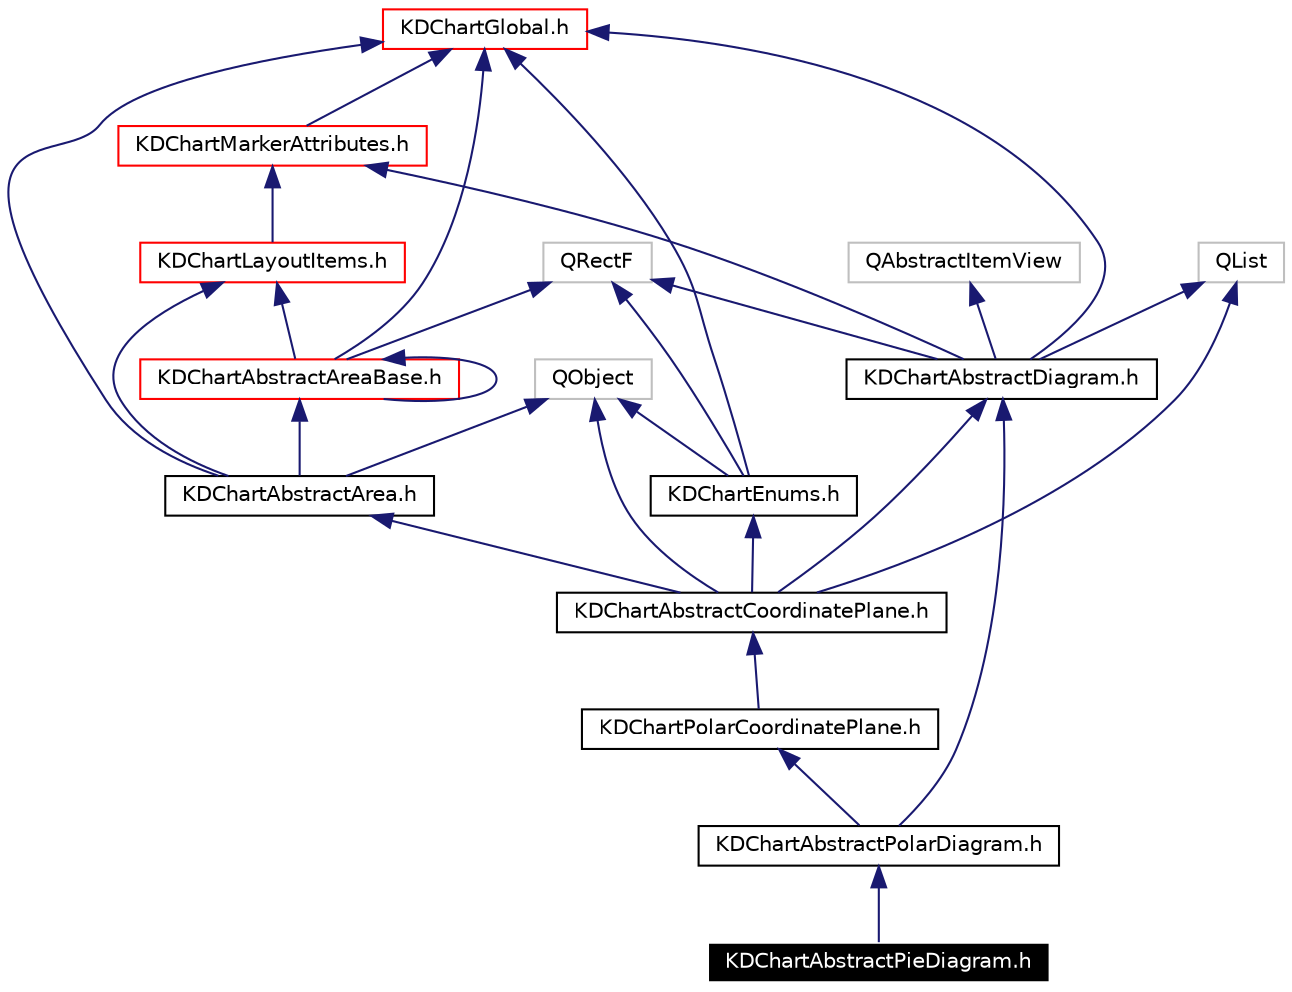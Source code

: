 digraph G
{
  edge [fontname="Helvetica",fontsize=10,labelfontname="Helvetica",labelfontsize=10];
  node [fontname="Helvetica",fontsize=10,shape=record];
  Node691 [label="KDChartAbstractPieDiagram.h",height=0.2,width=0.4,color="white", fillcolor="black", style="filled" fontcolor="white"];
  Node692 -> Node691 [dir=back,color="midnightblue",fontsize=10,style="solid",fontname="Helvetica"];
  Node692 [label="KDChartAbstractPolarDiagram.h",height=0.2,width=0.4,color="black",URL="$_k_d_chart_abstract_polar_diagram_8h.html"];
  Node693 -> Node692 [dir=back,color="midnightblue",fontsize=10,style="solid",fontname="Helvetica"];
  Node693 [label="KDChartPolarCoordinatePlane.h",height=0.2,width=0.4,color="black",URL="$_k_d_chart_polar_coordinate_plane_8h.html"];
  Node694 -> Node693 [dir=back,color="midnightblue",fontsize=10,style="solid",fontname="Helvetica"];
  Node694 [label="KDChartAbstractCoordinatePlane.h",height=0.2,width=0.4,color="black",URL="$_k_d_chart_abstract_coordinate_plane_8h.html"];
  Node695 -> Node694 [dir=back,color="midnightblue",fontsize=10,style="solid",fontname="Helvetica"];
  Node695 [label="QObject",height=0.2,width=0.4,color="grey75"];
  Node696 -> Node694 [dir=back,color="midnightblue",fontsize=10,style="solid",fontname="Helvetica"];
  Node696 [label="QList",height=0.2,width=0.4,color="grey75"];
  Node697 -> Node694 [dir=back,color="midnightblue",fontsize=10,style="solid",fontname="Helvetica"];
  Node697 [label="KDChartAbstractArea.h",height=0.2,width=0.4,color="black",URL="$_k_d_chart_abstract_area_8h.html"];
  Node695 -> Node697 [dir=back,color="midnightblue",fontsize=10,style="solid",fontname="Helvetica"];
  Node698 -> Node697 [dir=back,color="midnightblue",fontsize=10,style="solid",fontname="Helvetica"];
  Node698 [label="KDChartGlobal.h",height=0.2,width=0.4,color="red",URL="$_k_d_chart_global_8h.html"];
  Node704 -> Node697 [dir=back,color="midnightblue",fontsize=10,style="solid",fontname="Helvetica"];
  Node704 [label="KDChartAbstractAreaBase.h",height=0.2,width=0.4,color="red",URL="$_k_d_chart_abstract_area_base_8h.html"];
  Node707 -> Node704 [dir=back,color="midnightblue",fontsize=10,style="solid",fontname="Helvetica"];
  Node707 [label="QRectF",height=0.2,width=0.4,color="grey75"];
  Node698 -> Node704 [dir=back,color="midnightblue",fontsize=10,style="solid",fontname="Helvetica"];
  Node708 -> Node704 [dir=back,color="midnightblue",fontsize=10,style="solid",fontname="Helvetica"];
  Node708 [label="KDChartLayoutItems.h",height=0.2,width=0.4,color="red",URL="$_k_d_chart_layout_items_8h.html"];
  Node722 -> Node708 [dir=back,color="midnightblue",fontsize=10,style="solid",fontname="Helvetica"];
  Node722 [label="KDChartMarkerAttributes.h",height=0.2,width=0.4,color="red",URL="$_k_d_chart_marker_attributes_8h.html"];
  Node698 -> Node722 [dir=back,color="midnightblue",fontsize=10,style="solid",fontname="Helvetica"];
  Node704 -> Node704 [dir=back,color="midnightblue",fontsize=10,style="solid",fontname="Helvetica"];
  Node708 -> Node697 [dir=back,color="midnightblue",fontsize=10,style="solid",fontname="Helvetica"];
  Node724 -> Node694 [dir=back,color="midnightblue",fontsize=10,style="solid",fontname="Helvetica"];
  Node724 [label="KDChartAbstractDiagram.h",height=0.2,width=0.4,color="black",URL="$_k_d_chart_abstract_diagram_8h.html"];
  Node696 -> Node724 [dir=back,color="midnightblue",fontsize=10,style="solid",fontname="Helvetica"];
  Node707 -> Node724 [dir=back,color="midnightblue",fontsize=10,style="solid",fontname="Helvetica"];
  Node725 -> Node724 [dir=back,color="midnightblue",fontsize=10,style="solid",fontname="Helvetica"];
  Node725 [label="QAbstractItemView",height=0.2,width=0.4,color="grey75"];
  Node698 -> Node724 [dir=back,color="midnightblue",fontsize=10,style="solid",fontname="Helvetica"];
  Node722 -> Node724 [dir=back,color="midnightblue",fontsize=10,style="solid",fontname="Helvetica"];
  Node720 -> Node694 [dir=back,color="midnightblue",fontsize=10,style="solid",fontname="Helvetica"];
  Node720 [label="KDChartEnums.h",height=0.2,width=0.4,color="black",URL="$_k_d_chart_enums_8h.html"];
  Node698 -> Node720 [dir=back,color="midnightblue",fontsize=10,style="solid",fontname="Helvetica"];
  Node707 -> Node720 [dir=back,color="midnightblue",fontsize=10,style="solid",fontname="Helvetica"];
  Node695 -> Node720 [dir=back,color="midnightblue",fontsize=10,style="solid",fontname="Helvetica"];
  Node724 -> Node692 [dir=back,color="midnightblue",fontsize=10,style="solid",fontname="Helvetica"];
}
